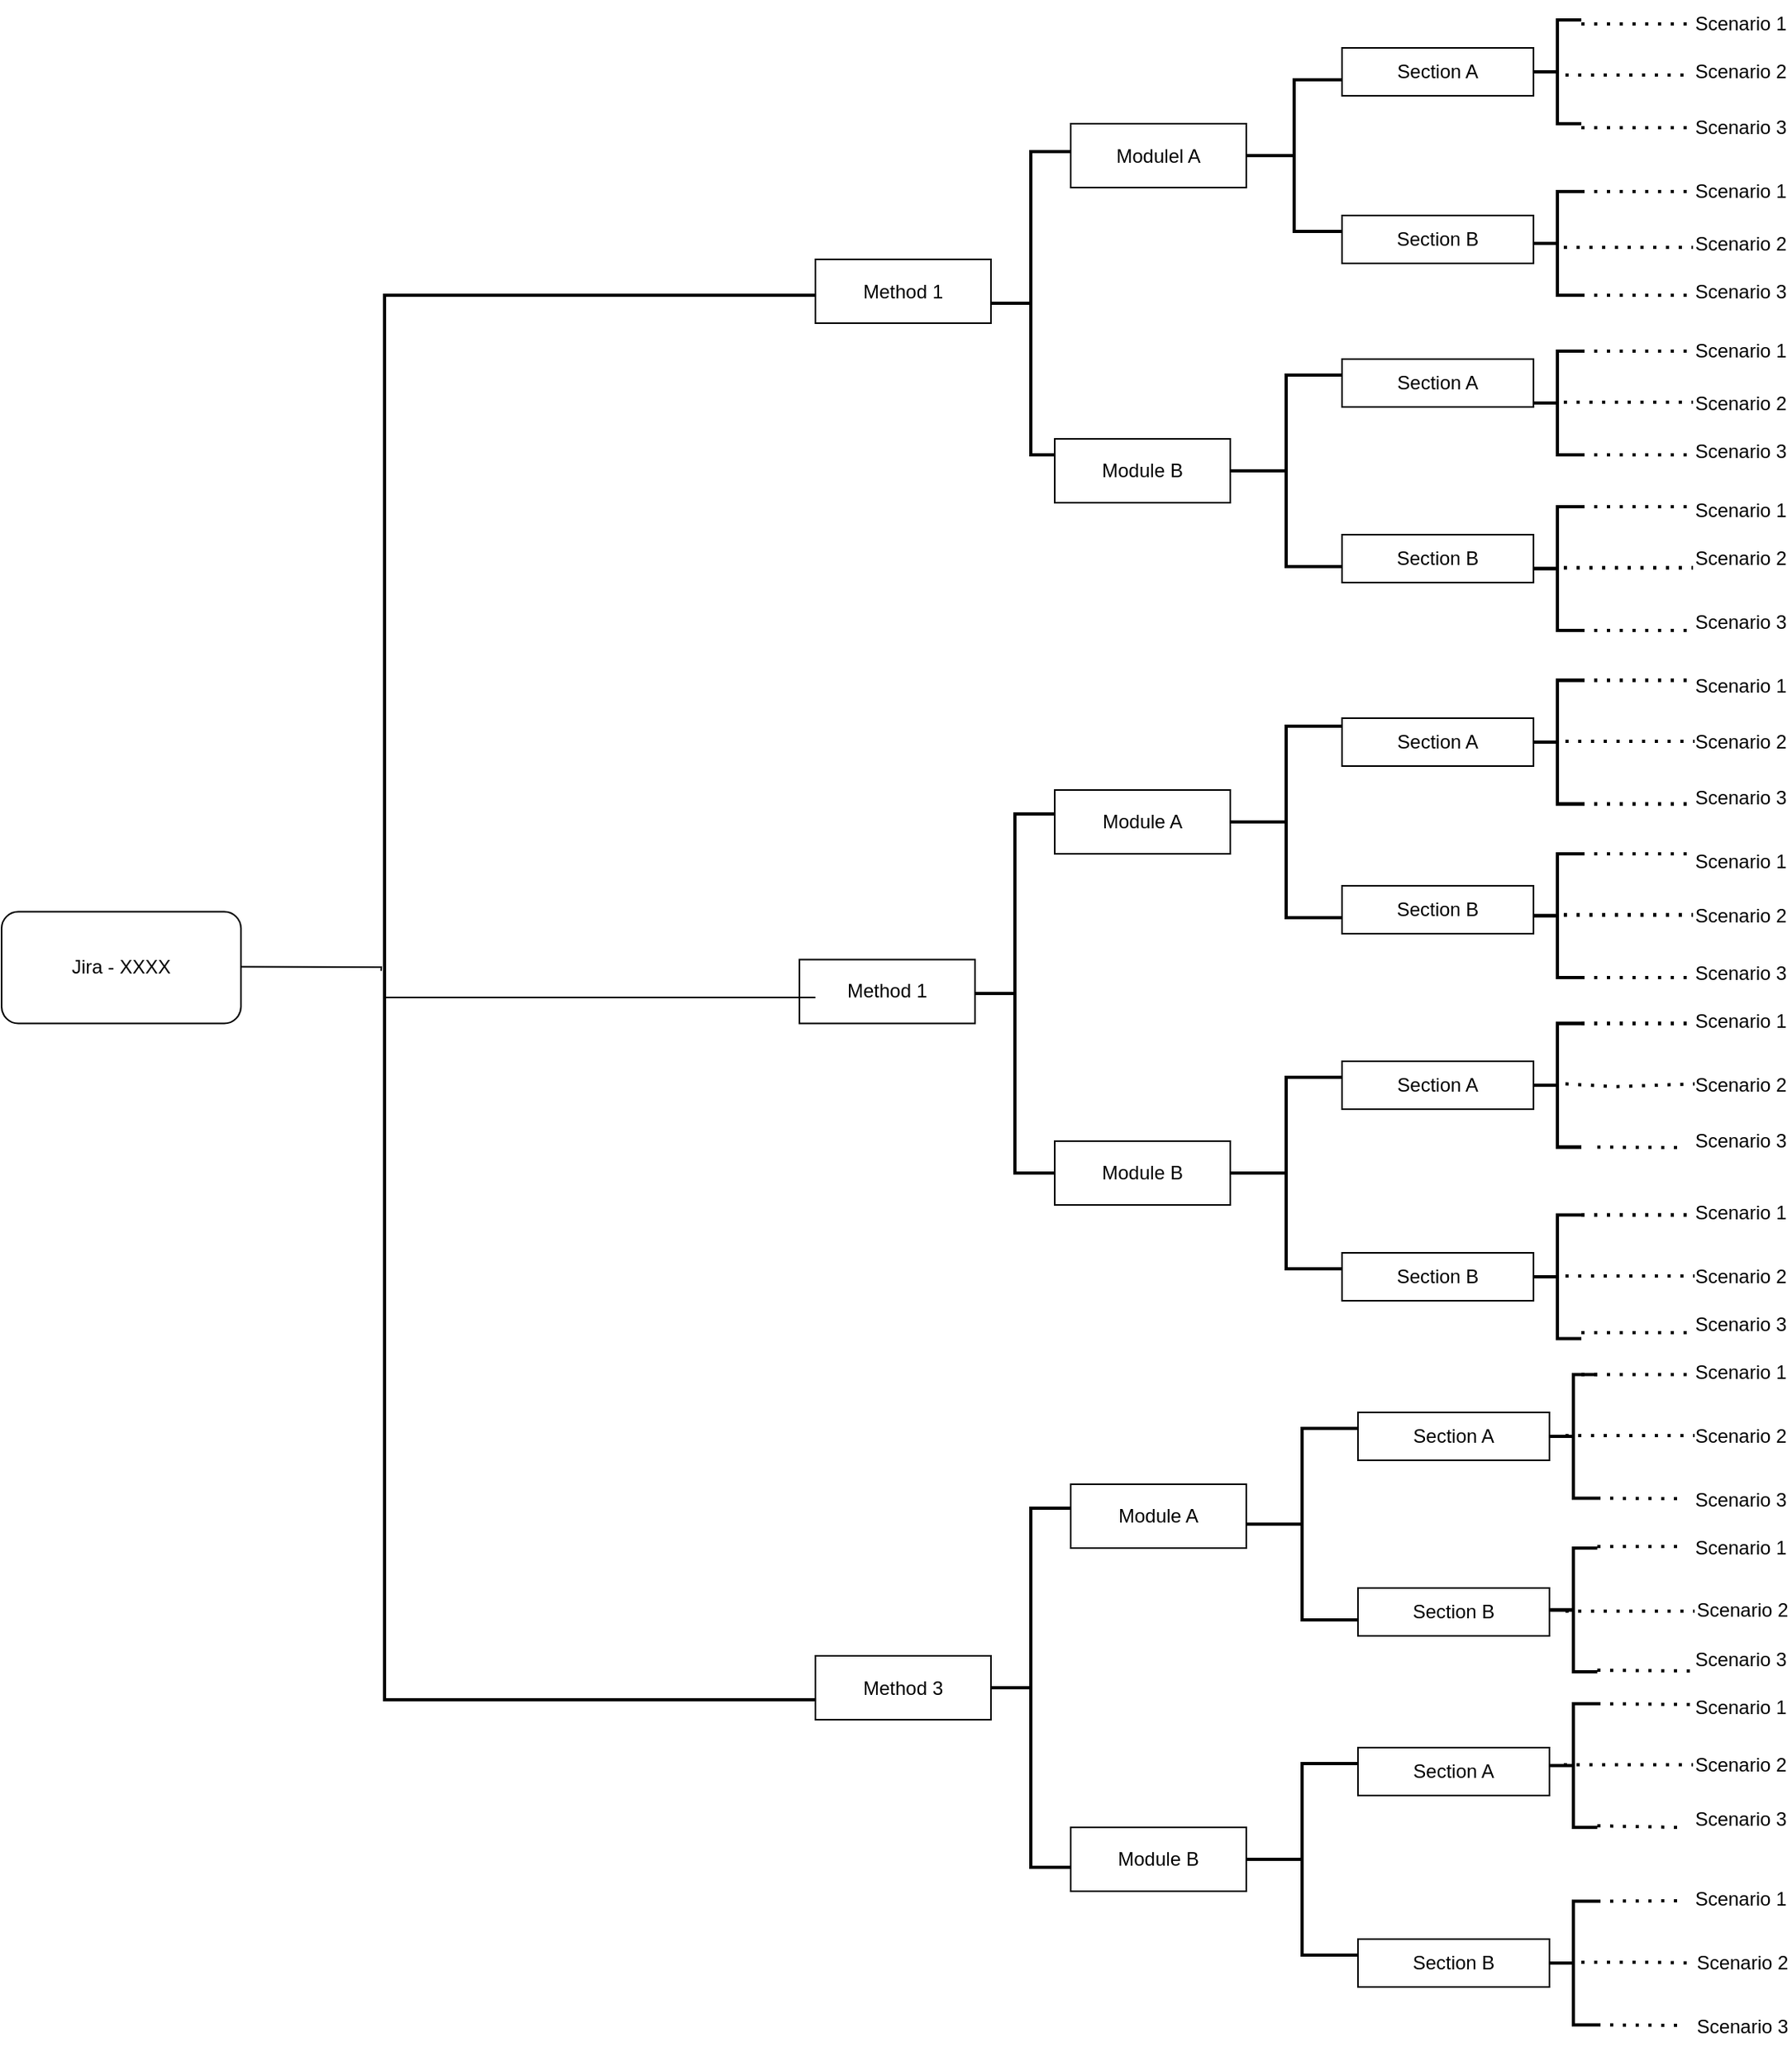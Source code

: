 <mxfile version="20.6.2" type="device" pages="2"><diagram id="P4yQUWj3BIrq4o64eWFc" name="Page-1"><mxGraphModel dx="2272" dy="762" grid="1" gridSize="10" guides="1" tooltips="1" connect="1" arrows="1" fold="1" page="1" pageScale="1" pageWidth="850" pageHeight="1100" math="0" shadow="0"><root><mxCell id="0"/><mxCell id="1" parent="0"/><mxCell id="OKUHmzNhZGWf_8Drgdhf-1" value="Jira - XXXX" style="rounded=1;whiteSpace=wrap;html=1;" vertex="1" parent="1"><mxGeometry x="-260" y="666.25" width="150" height="70" as="geometry"/></mxCell><mxCell id="OKUHmzNhZGWf_8Drgdhf-16" value="Method 1" style="whiteSpace=wrap;html=1;align=center;" vertex="1" parent="1"><mxGeometry x="250" y="257.5" width="110" height="40" as="geometry"/></mxCell><mxCell id="OKUHmzNhZGWf_8Drgdhf-18" value="Method 3" style="whiteSpace=wrap;html=1;align=center;" vertex="1" parent="1"><mxGeometry x="250" y="1132.5" width="110" height="40" as="geometry"/></mxCell><mxCell id="OKUHmzNhZGWf_8Drgdhf-19" value="" style="strokeWidth=2;html=1;shape=mxgraph.flowchart.annotation_2;align=left;labelPosition=right;pointerEvents=1;" vertex="1" parent="1"><mxGeometry x="360" y="190" width="50" height="190" as="geometry"/></mxCell><mxCell id="OKUHmzNhZGWf_8Drgdhf-22" value="Modulel A" style="whiteSpace=wrap;html=1;align=center;" vertex="1" parent="1"><mxGeometry x="410" y="172.5" width="110" height="40" as="geometry"/></mxCell><mxCell id="OKUHmzNhZGWf_8Drgdhf-23" value="Module B" style="whiteSpace=wrap;html=1;align=center;" vertex="1" parent="1"><mxGeometry x="400" y="370" width="110" height="40" as="geometry"/></mxCell><mxCell id="OKUHmzNhZGWf_8Drgdhf-24" value="Module A" style="whiteSpace=wrap;html=1;align=center;" vertex="1" parent="1"><mxGeometry x="400" y="590" width="110" height="40" as="geometry"/></mxCell><mxCell id="OKUHmzNhZGWf_8Drgdhf-25" value="Module B" style="whiteSpace=wrap;html=1;align=center;" vertex="1" parent="1"><mxGeometry x="400" y="810" width="110" height="40" as="geometry"/></mxCell><mxCell id="OKUHmzNhZGWf_8Drgdhf-26" value="Module B" style="whiteSpace=wrap;html=1;align=center;" vertex="1" parent="1"><mxGeometry x="410" y="1240" width="110" height="40" as="geometry"/></mxCell><mxCell id="OKUHmzNhZGWf_8Drgdhf-30" value="Module A" style="whiteSpace=wrap;html=1;align=center;" vertex="1" parent="1"><mxGeometry x="410" y="1025" width="110" height="40" as="geometry"/></mxCell><mxCell id="OKUHmzNhZGWf_8Drgdhf-31" value="" style="strokeWidth=2;html=1;shape=mxgraph.flowchart.annotation_2;align=left;labelPosition=right;pointerEvents=1;" vertex="1" parent="1"><mxGeometry x="520" y="145" width="60" height="95" as="geometry"/></mxCell><mxCell id="OKUHmzNhZGWf_8Drgdhf-33" value="" style="strokeWidth=2;html=1;shape=mxgraph.flowchart.annotation_2;align=left;labelPosition=right;pointerEvents=1;" vertex="1" parent="1"><mxGeometry x="510" y="330" width="70" height="120" as="geometry"/></mxCell><mxCell id="OKUHmzNhZGWf_8Drgdhf-42" value="Section A" style="whiteSpace=wrap;html=1;align=center;" vertex="1" parent="1"><mxGeometry x="580" y="125" width="120" height="30" as="geometry"/></mxCell><mxCell id="OKUHmzNhZGWf_8Drgdhf-43" value="Section B" style="whiteSpace=wrap;html=1;align=center;" vertex="1" parent="1"><mxGeometry x="580" y="230" width="120" height="30" as="geometry"/></mxCell><mxCell id="OKUHmzNhZGWf_8Drgdhf-44" value="Section A" style="whiteSpace=wrap;html=1;align=center;" vertex="1" parent="1"><mxGeometry x="580" y="320" width="120" height="30" as="geometry"/></mxCell><mxCell id="OKUHmzNhZGWf_8Drgdhf-45" value="Section B" style="whiteSpace=wrap;html=1;align=center;" vertex="1" parent="1"><mxGeometry x="580" y="430" width="120" height="30" as="geometry"/></mxCell><mxCell id="OKUHmzNhZGWf_8Drgdhf-47" value="Section B" style="whiteSpace=wrap;html=1;align=center;" vertex="1" parent="1"><mxGeometry x="580" y="650" width="120" height="30" as="geometry"/></mxCell><mxCell id="OKUHmzNhZGWf_8Drgdhf-49" value="Section B" style="whiteSpace=wrap;html=1;align=center;" vertex="1" parent="1"><mxGeometry x="590" y="1090" width="120" height="30" as="geometry"/></mxCell><mxCell id="OKUHmzNhZGWf_8Drgdhf-50" value="Section A" style="whiteSpace=wrap;html=1;align=center;" vertex="1" parent="1"><mxGeometry x="590" y="980" width="120" height="30" as="geometry"/></mxCell><mxCell id="OKUHmzNhZGWf_8Drgdhf-51" value="Section A" style="whiteSpace=wrap;html=1;align=center;" vertex="1" parent="1"><mxGeometry x="590" y="1190" width="120" height="30" as="geometry"/></mxCell><mxCell id="OKUHmzNhZGWf_8Drgdhf-52" value="Section A" style="whiteSpace=wrap;html=1;align=center;" vertex="1" parent="1"><mxGeometry x="580" y="760" width="120" height="30" as="geometry"/></mxCell><mxCell id="OKUHmzNhZGWf_8Drgdhf-53" value="Section B" style="whiteSpace=wrap;html=1;align=center;" vertex="1" parent="1"><mxGeometry x="590" y="1310" width="120" height="30" as="geometry"/></mxCell><mxCell id="kTVRMEu0iQzTFa062V4O-4" value="" style="strokeWidth=2;html=1;shape=mxgraph.flowchart.annotation_2;align=left;labelPosition=right;pointerEvents=1;" vertex="1" parent="1"><mxGeometry x="700" y="315" width="30" height="65" as="geometry"/></mxCell><mxCell id="kTVRMEu0iQzTFa062V4O-15" value="" style="endArrow=none;dashed=1;html=1;dashPattern=1 3;strokeWidth=2;rounded=0;" edge="1" parent="1"><mxGeometry width="50" height="50" relative="1" as="geometry"><mxPoint x="730" y="110" as="sourcePoint"/><mxPoint x="800" y="110" as="targetPoint"/><Array as="points"/></mxGeometry></mxCell><mxCell id="kTVRMEu0iQzTFa062V4O-23" value="Scenario 1" style="text;html=1;strokeColor=none;fillColor=none;align=center;verticalAlign=middle;whiteSpace=wrap;rounded=0;" vertex="1" parent="1"><mxGeometry x="800" y="95" width="60" height="30" as="geometry"/></mxCell><mxCell id="kTVRMEu0iQzTFa062V4O-25" value="" style="endArrow=none;dashed=1;html=1;dashPattern=1 3;strokeWidth=2;rounded=0;" edge="1" parent="1"><mxGeometry width="50" height="50" relative="1" as="geometry"><mxPoint x="720" y="142" as="sourcePoint"/><mxPoint x="800" y="142" as="targetPoint"/><Array as="points"><mxPoint x="760" y="142"/></Array></mxGeometry></mxCell><mxCell id="kTVRMEu0iQzTFa062V4O-26" value="Scenario 2" style="text;html=1;strokeColor=none;fillColor=none;align=center;verticalAlign=middle;whiteSpace=wrap;rounded=0;" vertex="1" parent="1"><mxGeometry x="800" y="125" width="60" height="30" as="geometry"/></mxCell><mxCell id="kTVRMEu0iQzTFa062V4O-27" value="" style="endArrow=none;dashed=1;html=1;dashPattern=1 3;strokeWidth=2;rounded=0;" edge="1" parent="1"><mxGeometry width="50" height="50" relative="1" as="geometry"><mxPoint x="730" y="110" as="sourcePoint"/><mxPoint x="800" y="110" as="targetPoint"/><Array as="points"/></mxGeometry></mxCell><mxCell id="kTVRMEu0iQzTFa062V4O-28" value="" style="endArrow=none;dashed=1;html=1;dashPattern=1 3;strokeWidth=2;rounded=0;" edge="1" parent="1"><mxGeometry width="50" height="50" relative="1" as="geometry"><mxPoint x="730" y="175" as="sourcePoint"/><mxPoint x="800" y="175" as="targetPoint"/><Array as="points"><mxPoint x="760" y="175"/></Array></mxGeometry></mxCell><mxCell id="kTVRMEu0iQzTFa062V4O-29" value="Scenario 3" style="text;html=1;strokeColor=none;fillColor=none;align=center;verticalAlign=middle;whiteSpace=wrap;rounded=0;" vertex="1" parent="1"><mxGeometry x="800" y="160" width="60" height="30" as="geometry"/></mxCell><mxCell id="kTVRMEu0iQzTFa062V4O-30" value="" style="strokeWidth=2;html=1;shape=mxgraph.flowchart.annotation_2;align=left;labelPosition=right;pointerEvents=1;" vertex="1" parent="1"><mxGeometry x="700" y="215" width="30" height="65" as="geometry"/></mxCell><mxCell id="kTVRMEu0iQzTFa062V4O-32" value="" style="endArrow=none;dashed=1;html=1;dashPattern=1 3;strokeWidth=2;rounded=0;" edge="1" parent="1"><mxGeometry width="50" height="50" relative="1" as="geometry"><mxPoint x="730" y="110" as="sourcePoint"/><mxPoint x="800" y="110" as="targetPoint"/><Array as="points"/></mxGeometry></mxCell><mxCell id="kTVRMEu0iQzTFa062V4O-33" value="" style="endArrow=none;dashed=1;html=1;dashPattern=1 3;strokeWidth=2;rounded=0;exitX=1;exitY=0;exitDx=0;exitDy=0;exitPerimeter=0;" edge="1" parent="1" source="kTVRMEu0iQzTFa062V4O-30"><mxGeometry width="50" height="50" relative="1" as="geometry"><mxPoint x="740" y="120" as="sourcePoint"/><mxPoint x="800" y="215" as="targetPoint"/><Array as="points"/></mxGeometry></mxCell><mxCell id="kTVRMEu0iQzTFa062V4O-34" value="Scenario 1" style="text;html=1;strokeColor=none;fillColor=none;align=center;verticalAlign=middle;whiteSpace=wrap;rounded=0;" vertex="1" parent="1"><mxGeometry x="800" y="200" width="60" height="30" as="geometry"/></mxCell><mxCell id="kTVRMEu0iQzTFa062V4O-35" value="" style="endArrow=none;dashed=1;html=1;dashPattern=1 3;strokeWidth=2;rounded=0;exitX=1;exitY=0;exitDx=0;exitDy=0;exitPerimeter=0;" edge="1" parent="1"><mxGeometry width="50" height="50" relative="1" as="geometry"><mxPoint x="730" y="215" as="sourcePoint"/><mxPoint x="800" y="215" as="targetPoint"/><Array as="points"/></mxGeometry></mxCell><mxCell id="kTVRMEu0iQzTFa062V4O-37" value="" style="endArrow=none;dashed=1;html=1;dashPattern=1 3;strokeWidth=2;rounded=0;" edge="1" parent="1"><mxGeometry width="50" height="50" relative="1" as="geometry"><mxPoint x="720" y="142" as="sourcePoint"/><mxPoint x="800" y="142" as="targetPoint"/><Array as="points"><mxPoint x="760" y="142"/></Array></mxGeometry></mxCell><mxCell id="kTVRMEu0iQzTFa062V4O-38" value="" style="endArrow=none;dashed=1;html=1;dashPattern=1 3;strokeWidth=2;rounded=0;exitX=0.633;exitY=0.538;exitDx=0;exitDy=0;exitPerimeter=0;" edge="1" parent="1" source="kTVRMEu0iQzTFa062V4O-30"><mxGeometry width="50" height="50" relative="1" as="geometry"><mxPoint x="730" y="175" as="sourcePoint"/><mxPoint x="800" y="250" as="targetPoint"/><Array as="points"><mxPoint x="760" y="250"/></Array></mxGeometry></mxCell><mxCell id="kTVRMEu0iQzTFa062V4O-39" value="Scenario 2" style="text;html=1;strokeColor=none;fillColor=none;align=center;verticalAlign=middle;whiteSpace=wrap;rounded=0;" vertex="1" parent="1"><mxGeometry x="800" y="232.5" width="60" height="30" as="geometry"/></mxCell><mxCell id="kTVRMEu0iQzTFa062V4O-40" value="" style="endArrow=none;dashed=1;html=1;dashPattern=1 3;strokeWidth=2;rounded=0;exitX=1;exitY=0;exitDx=0;exitDy=0;exitPerimeter=0;" edge="1" parent="1"><mxGeometry width="50" height="50" relative="1" as="geometry"><mxPoint x="730" y="215" as="sourcePoint"/><mxPoint x="800" y="215" as="targetPoint"/><Array as="points"/></mxGeometry></mxCell><mxCell id="kTVRMEu0iQzTFa062V4O-41" value="" style="endArrow=none;dashed=1;html=1;dashPattern=1 3;strokeWidth=2;rounded=0;exitX=1;exitY=1;exitDx=0;exitDy=0;exitPerimeter=0;" edge="1" parent="1" source="kTVRMEu0iQzTFa062V4O-30"><mxGeometry width="50" height="50" relative="1" as="geometry"><mxPoint x="740" y="225" as="sourcePoint"/><mxPoint x="800" y="280" as="targetPoint"/><Array as="points"><mxPoint x="760" y="280"/></Array></mxGeometry></mxCell><mxCell id="kTVRMEu0iQzTFa062V4O-43" value="Scenario 3" style="text;html=1;strokeColor=none;fillColor=none;align=center;verticalAlign=middle;whiteSpace=wrap;rounded=0;" vertex="1" parent="1"><mxGeometry x="800" y="262.5" width="60" height="30" as="geometry"/></mxCell><mxCell id="kTVRMEu0iQzTFa062V4O-62" value="" style="strokeWidth=2;html=1;shape=mxgraph.flowchart.annotation_2;align=left;labelPosition=right;pointerEvents=1;" vertex="1" parent="1"><mxGeometry x="700" y="412.5" width="30" height="77.5" as="geometry"/></mxCell><mxCell id="kTVRMEu0iQzTFa062V4O-63" value="" style="strokeWidth=2;html=1;shape=mxgraph.flowchart.annotation_2;align=left;labelPosition=right;pointerEvents=1;" vertex="1" parent="1"><mxGeometry x="700" y="107.5" width="30" height="65" as="geometry"/></mxCell><mxCell id="kTVRMEu0iQzTFa062V4O-71" value="" style="endArrow=none;dashed=1;html=1;dashPattern=1 3;strokeWidth=2;rounded=0;exitX=1;exitY=0;exitDx=0;exitDy=0;exitPerimeter=0;" edge="1" parent="1"><mxGeometry width="50" height="50" relative="1" as="geometry"><mxPoint x="730" y="315" as="sourcePoint"/><mxPoint x="800" y="315" as="targetPoint"/><Array as="points"/></mxGeometry></mxCell><mxCell id="kTVRMEu0iQzTFa062V4O-79" value="Scenario 1" style="text;html=1;strokeColor=none;fillColor=none;align=center;verticalAlign=middle;whiteSpace=wrap;rounded=0;" vertex="1" parent="1"><mxGeometry x="800" y="300" width="60" height="30" as="geometry"/></mxCell><mxCell id="kTVRMEu0iQzTFa062V4O-80" value="" style="endArrow=none;dashed=1;html=1;dashPattern=1 3;strokeWidth=2;rounded=0;exitX=0.633;exitY=0.538;exitDx=0;exitDy=0;exitPerimeter=0;" edge="1" parent="1"><mxGeometry width="50" height="50" relative="1" as="geometry"><mxPoint x="718.99" y="249.97" as="sourcePoint"/><mxPoint x="800" y="250" as="targetPoint"/><Array as="points"><mxPoint x="760" y="250"/></Array></mxGeometry></mxCell><mxCell id="kTVRMEu0iQzTFa062V4O-81" value="" style="endArrow=none;dashed=1;html=1;dashPattern=1 3;strokeWidth=2;rounded=0;exitX=0.633;exitY=0.538;exitDx=0;exitDy=0;exitPerimeter=0;" edge="1" parent="1"><mxGeometry width="50" height="50" relative="1" as="geometry"><mxPoint x="718.99" y="347" as="sourcePoint"/><mxPoint x="800" y="347.03" as="targetPoint"/><Array as="points"><mxPoint x="760" y="347.03"/></Array></mxGeometry></mxCell><mxCell id="kTVRMEu0iQzTFa062V4O-82" value="" style="endArrow=none;dashed=1;html=1;dashPattern=1 3;strokeWidth=2;rounded=0;exitX=1;exitY=1;exitDx=0;exitDy=0;exitPerimeter=0;" edge="1" parent="1"><mxGeometry width="50" height="50" relative="1" as="geometry"><mxPoint x="730" y="280" as="sourcePoint"/><mxPoint x="800" y="280" as="targetPoint"/><Array as="points"><mxPoint x="760" y="280"/></Array></mxGeometry></mxCell><mxCell id="kTVRMEu0iQzTFa062V4O-84" value="" style="endArrow=none;dashed=1;html=1;dashPattern=1 3;strokeWidth=2;rounded=0;exitX=1;exitY=0;exitDx=0;exitDy=0;exitPerimeter=0;" edge="1" parent="1"><mxGeometry width="50" height="50" relative="1" as="geometry"><mxPoint x="730" y="315" as="sourcePoint"/><mxPoint x="800" y="315" as="targetPoint"/><Array as="points"/></mxGeometry></mxCell><mxCell id="kTVRMEu0iQzTFa062V4O-85" value="" style="endArrow=none;dashed=1;html=1;dashPattern=1 3;strokeWidth=2;rounded=0;exitX=1;exitY=0;exitDx=0;exitDy=0;exitPerimeter=0;" edge="1" parent="1"><mxGeometry width="50" height="50" relative="1" as="geometry"><mxPoint x="730" y="380" as="sourcePoint"/><mxPoint x="800" y="380" as="targetPoint"/><Array as="points"/></mxGeometry></mxCell><mxCell id="kTVRMEu0iQzTFa062V4O-89" value="" style="endArrow=none;dashed=1;html=1;dashPattern=1 3;strokeWidth=2;rounded=0;exitX=1;exitY=0;exitDx=0;exitDy=0;exitPerimeter=0;" edge="1" parent="1"><mxGeometry width="50" height="50" relative="1" as="geometry"><mxPoint x="730" y="412.5" as="sourcePoint"/><mxPoint x="800" y="412.5" as="targetPoint"/><Array as="points"/></mxGeometry></mxCell><mxCell id="kTVRMEu0iQzTFa062V4O-90" value="" style="endArrow=none;dashed=1;html=1;dashPattern=1 3;strokeWidth=2;rounded=0;exitX=0.633;exitY=0.538;exitDx=0;exitDy=0;exitPerimeter=0;" edge="1" parent="1"><mxGeometry width="50" height="50" relative="1" as="geometry"><mxPoint x="718.99" y="347" as="sourcePoint"/><mxPoint x="800" y="347.03" as="targetPoint"/><Array as="points"><mxPoint x="760" y="347.03"/></Array></mxGeometry></mxCell><mxCell id="kTVRMEu0iQzTFa062V4O-92" value="" style="endArrow=none;dashed=1;html=1;dashPattern=1 3;strokeWidth=2;rounded=0;exitX=0.633;exitY=0.538;exitDx=0;exitDy=0;exitPerimeter=0;" edge="1" parent="1"><mxGeometry width="50" height="50" relative="1" as="geometry"><mxPoint x="718.99" y="450.75" as="sourcePoint"/><mxPoint x="800" y="450.78" as="targetPoint"/><Array as="points"><mxPoint x="760" y="450.78"/></Array></mxGeometry></mxCell><mxCell id="kTVRMEu0iQzTFa062V4O-93" value="" style="endArrow=none;dashed=1;html=1;dashPattern=1 3;strokeWidth=2;rounded=0;exitX=1;exitY=0;exitDx=0;exitDy=0;exitPerimeter=0;" edge="1" parent="1"><mxGeometry width="50" height="50" relative="1" as="geometry"><mxPoint x="730" y="380" as="sourcePoint"/><mxPoint x="800" y="380" as="targetPoint"/><Array as="points"/></mxGeometry></mxCell><mxCell id="kTVRMEu0iQzTFa062V4O-94" value="" style="endArrow=none;dashed=1;html=1;dashPattern=1 3;strokeWidth=2;rounded=0;exitX=1;exitY=0;exitDx=0;exitDy=0;exitPerimeter=0;" edge="1" parent="1"><mxGeometry width="50" height="50" relative="1" as="geometry"><mxPoint x="730" y="490" as="sourcePoint"/><mxPoint x="800" y="490" as="targetPoint"/><Array as="points"/></mxGeometry></mxCell><mxCell id="kTVRMEu0iQzTFa062V4O-95" style="edgeStyle=orthogonalEdgeStyle;rounded=0;orthogonalLoop=1;jettySize=auto;html=1;exitX=0.5;exitY=1;exitDx=0;exitDy=0;" edge="1" parent="1" source="OKUHmzNhZGWf_8Drgdhf-24" target="OKUHmzNhZGWf_8Drgdhf-24"><mxGeometry relative="1" as="geometry"/></mxCell><mxCell id="kTVRMEu0iQzTFa062V4O-96" value="" style="strokeWidth=2;html=1;shape=mxgraph.flowchart.annotation_2;align=left;labelPosition=right;pointerEvents=1;" vertex="1" parent="1"><mxGeometry x="510" y="330" width="70" height="120" as="geometry"/></mxCell><mxCell id="kTVRMEu0iQzTFa062V4O-98" value="Section B" style="whiteSpace=wrap;html=1;align=center;" vertex="1" parent="1"><mxGeometry x="580" y="880" width="120" height="30" as="geometry"/></mxCell><mxCell id="kTVRMEu0iQzTFa062V4O-100" style="edgeStyle=orthogonalEdgeStyle;rounded=0;orthogonalLoop=1;jettySize=auto;html=1;exitX=0.5;exitY=1;exitDx=0;exitDy=0;" edge="1" parent="1" source="OKUHmzNhZGWf_8Drgdhf-45" target="OKUHmzNhZGWf_8Drgdhf-45"><mxGeometry relative="1" as="geometry"/></mxCell><mxCell id="kTVRMEu0iQzTFa062V4O-106" value="Section A" style="whiteSpace=wrap;html=1;align=center;" vertex="1" parent="1"><mxGeometry x="580" y="545" width="120" height="30" as="geometry"/></mxCell><mxCell id="kTVRMEu0iQzTFa062V4O-108" value="" style="strokeWidth=2;html=1;shape=mxgraph.flowchart.annotation_2;align=left;labelPosition=right;pointerEvents=1;" vertex="1" parent="1"><mxGeometry x="510" y="550" width="70" height="120" as="geometry"/></mxCell><mxCell id="kTVRMEu0iQzTFa062V4O-110" value="" style="strokeWidth=2;html=1;shape=mxgraph.flowchart.annotation_2;align=left;labelPosition=right;pointerEvents=1;" vertex="1" parent="1"><mxGeometry x="350" y="605" width="50" height="225" as="geometry"/></mxCell><mxCell id="kTVRMEu0iQzTFa062V4O-114" value="Method 1" style="whiteSpace=wrap;html=1;align=center;" vertex="1" parent="1"><mxGeometry x="250" y="257.5" width="110" height="40" as="geometry"/></mxCell><mxCell id="kTVRMEu0iQzTFa062V4O-115" value="Method 1" style="whiteSpace=wrap;html=1;align=center;" vertex="1" parent="1"><mxGeometry x="240" y="696.25" width="110" height="40" as="geometry"/></mxCell><mxCell id="kTVRMEu0iQzTFa062V4O-116" value="" style="strokeWidth=2;html=1;shape=mxgraph.flowchart.annotation_2;align=left;labelPosition=right;pointerEvents=1;" vertex="1" parent="1"><mxGeometry x="700" y="412.5" width="30" height="77.5" as="geometry"/></mxCell><mxCell id="kTVRMEu0iQzTFa062V4O-117" value="" style="strokeWidth=2;html=1;shape=mxgraph.flowchart.annotation_2;align=left;labelPosition=right;pointerEvents=1;" vertex="1" parent="1"><mxGeometry x="700" y="521.25" width="30" height="77.5" as="geometry"/></mxCell><mxCell id="kTVRMEu0iQzTFa062V4O-118" value="" style="endArrow=none;dashed=1;html=1;dashPattern=1 3;strokeWidth=2;rounded=0;exitX=1;exitY=0;exitDx=0;exitDy=0;exitPerimeter=0;" edge="1" parent="1"><mxGeometry width="50" height="50" relative="1" as="geometry"><mxPoint x="730" y="412.5" as="sourcePoint"/><mxPoint x="800" y="412.5" as="targetPoint"/><Array as="points"/></mxGeometry></mxCell><mxCell id="kTVRMEu0iQzTFa062V4O-119" value="" style="endArrow=none;dashed=1;html=1;dashPattern=1 3;strokeWidth=2;rounded=0;exitX=1;exitY=0;exitDx=0;exitDy=0;exitPerimeter=0;" edge="1" parent="1"><mxGeometry width="50" height="50" relative="1" as="geometry"><mxPoint x="730" y="521.25" as="sourcePoint"/><mxPoint x="800" y="521.25" as="targetPoint"/><Array as="points"/></mxGeometry></mxCell><mxCell id="kTVRMEu0iQzTFa062V4O-120" value="" style="endArrow=none;dashed=1;html=1;dashPattern=1 3;strokeWidth=2;rounded=0;exitX=0.633;exitY=0.538;exitDx=0;exitDy=0;exitPerimeter=0;" edge="1" parent="1"><mxGeometry width="50" height="50" relative="1" as="geometry"><mxPoint x="718.99" y="450.75" as="sourcePoint"/><mxPoint x="800" y="450.78" as="targetPoint"/><Array as="points"/></mxGeometry></mxCell><mxCell id="kTVRMEu0iQzTFa062V4O-121" value="" style="endArrow=none;dashed=1;html=1;dashPattern=1 3;strokeWidth=2;rounded=0;exitX=0.633;exitY=0.538;exitDx=0;exitDy=0;exitPerimeter=0;" edge="1" parent="1"><mxGeometry width="50" height="50" relative="1" as="geometry"><mxPoint x="720.0" y="559.5" as="sourcePoint"/><mxPoint x="801.01" y="559.53" as="targetPoint"/><Array as="points"><mxPoint x="761.01" y="559.53"/></Array></mxGeometry></mxCell><mxCell id="kTVRMEu0iQzTFa062V4O-122" value="" style="endArrow=none;dashed=1;html=1;dashPattern=1 3;strokeWidth=2;rounded=0;exitX=1;exitY=0;exitDx=0;exitDy=0;exitPerimeter=0;" edge="1" parent="1"><mxGeometry width="50" height="50" relative="1" as="geometry"><mxPoint x="730" y="490" as="sourcePoint"/><mxPoint x="800" y="490" as="targetPoint"/><Array as="points"/></mxGeometry></mxCell><mxCell id="kTVRMEu0iQzTFa062V4O-123" value="" style="endArrow=none;dashed=1;html=1;dashPattern=1 3;strokeWidth=2;rounded=0;exitX=1;exitY=0;exitDx=0;exitDy=0;exitPerimeter=0;" edge="1" parent="1"><mxGeometry width="50" height="50" relative="1" as="geometry"><mxPoint x="730" y="598.75" as="sourcePoint"/><mxPoint x="800" y="598.75" as="targetPoint"/><Array as="points"/></mxGeometry></mxCell><mxCell id="kTVRMEu0iQzTFa062V4O-124" value="" style="strokeWidth=2;html=1;shape=mxgraph.flowchart.annotation_2;align=left;labelPosition=right;pointerEvents=1;" vertex="1" parent="1"><mxGeometry x="700" y="521.25" width="30" height="77.5" as="geometry"/></mxCell><mxCell id="kTVRMEu0iQzTFa062V4O-125" value="" style="strokeWidth=2;html=1;shape=mxgraph.flowchart.annotation_2;align=left;labelPosition=right;pointerEvents=1;" vertex="1" parent="1"><mxGeometry x="700" y="630" width="30" height="77.5" as="geometry"/></mxCell><mxCell id="kTVRMEu0iQzTFa062V4O-126" value="" style="endArrow=none;dashed=1;html=1;dashPattern=1 3;strokeWidth=2;rounded=0;exitX=1;exitY=0;exitDx=0;exitDy=0;exitPerimeter=0;" edge="1" parent="1"><mxGeometry width="50" height="50" relative="1" as="geometry"><mxPoint x="730" y="521.25" as="sourcePoint"/><mxPoint x="800" y="521.25" as="targetPoint"/><Array as="points"/></mxGeometry></mxCell><mxCell id="kTVRMEu0iQzTFa062V4O-128" value="" style="endArrow=none;dashed=1;html=1;dashPattern=1 3;strokeWidth=2;rounded=0;exitX=1;exitY=0;exitDx=0;exitDy=0;exitPerimeter=0;" edge="1" parent="1"><mxGeometry width="50" height="50" relative="1" as="geometry"><mxPoint x="730" y="630" as="sourcePoint"/><mxPoint x="800" y="630" as="targetPoint"/><Array as="points"/></mxGeometry></mxCell><mxCell id="kTVRMEu0iQzTFa062V4O-129" value="" style="endArrow=none;dashed=1;html=1;dashPattern=1 3;strokeWidth=2;rounded=0;exitX=0.633;exitY=0.538;exitDx=0;exitDy=0;exitPerimeter=0;" edge="1" parent="1"><mxGeometry width="50" height="50" relative="1" as="geometry"><mxPoint x="720" y="559.5" as="sourcePoint"/><mxPoint x="801.01" y="559.53" as="targetPoint"/><Array as="points"><mxPoint x="761.01" y="559.53"/></Array></mxGeometry></mxCell><mxCell id="kTVRMEu0iQzTFa062V4O-130" value="" style="endArrow=none;dashed=1;html=1;dashPattern=1 3;strokeWidth=2;rounded=0;exitX=0.633;exitY=0.538;exitDx=0;exitDy=0;exitPerimeter=0;" edge="1" parent="1"><mxGeometry width="50" height="50" relative="1" as="geometry"><mxPoint x="718.99" y="668.25" as="sourcePoint"/><mxPoint x="800.0" y="668.28" as="targetPoint"/><Array as="points"><mxPoint x="760" y="668.28"/></Array></mxGeometry></mxCell><mxCell id="kTVRMEu0iQzTFa062V4O-131" value="" style="endArrow=none;dashed=1;html=1;dashPattern=1 3;strokeWidth=2;rounded=0;exitX=1;exitY=0;exitDx=0;exitDy=0;exitPerimeter=0;" edge="1" parent="1"><mxGeometry width="50" height="50" relative="1" as="geometry"><mxPoint x="730" y="598.75" as="sourcePoint"/><mxPoint x="800" y="598.75" as="targetPoint"/><Array as="points"/></mxGeometry></mxCell><mxCell id="kTVRMEu0iQzTFa062V4O-132" value="" style="endArrow=none;dashed=1;html=1;dashPattern=1 3;strokeWidth=2;rounded=0;exitX=1;exitY=0;exitDx=0;exitDy=0;exitPerimeter=0;" edge="1" parent="1"><mxGeometry width="50" height="50" relative="1" as="geometry"><mxPoint x="730" y="707.5" as="sourcePoint"/><mxPoint x="800" y="707.5" as="targetPoint"/><Array as="points"/></mxGeometry></mxCell><mxCell id="kTVRMEu0iQzTFa062V4O-133" value="" style="strokeWidth=2;html=1;shape=mxgraph.flowchart.annotation_2;align=left;labelPosition=right;pointerEvents=1;" vertex="1" parent="1"><mxGeometry x="510" y="550" width="70" height="120" as="geometry"/></mxCell><mxCell id="kTVRMEu0iQzTFa062V4O-134" value="" style="strokeWidth=2;html=1;shape=mxgraph.flowchart.annotation_2;align=left;labelPosition=right;pointerEvents=1;" vertex="1" parent="1"><mxGeometry x="510" y="770" width="70" height="120" as="geometry"/></mxCell><mxCell id="kTVRMEu0iQzTFa062V4O-135" value="" style="strokeWidth=2;html=1;shape=mxgraph.flowchart.annotation_2;align=left;labelPosition=right;pointerEvents=1;" vertex="1" parent="1"><mxGeometry x="700" y="630" width="30" height="77.5" as="geometry"/></mxCell><mxCell id="kTVRMEu0iQzTFa062V4O-136" value="" style="strokeWidth=2;html=1;shape=mxgraph.flowchart.annotation_2;align=left;labelPosition=right;pointerEvents=1;" vertex="1" parent="1"><mxGeometry x="700" y="736.25" width="30" height="77.5" as="geometry"/></mxCell><mxCell id="kTVRMEu0iQzTFa062V4O-137" value="" style="endArrow=none;dashed=1;html=1;dashPattern=1 3;strokeWidth=2;rounded=0;exitX=1;exitY=0;exitDx=0;exitDy=0;exitPerimeter=0;" edge="1" parent="1"><mxGeometry width="50" height="50" relative="1" as="geometry"><mxPoint x="730" y="630" as="sourcePoint"/><mxPoint x="800" y="630" as="targetPoint"/><Array as="points"/></mxGeometry></mxCell><mxCell id="kTVRMEu0iQzTFa062V4O-138" value="" style="endArrow=none;dashed=1;html=1;dashPattern=1 3;strokeWidth=2;rounded=0;exitX=1;exitY=0;exitDx=0;exitDy=0;exitPerimeter=0;" edge="1" parent="1"><mxGeometry width="50" height="50" relative="1" as="geometry"><mxPoint x="730" y="736.25" as="sourcePoint"/><mxPoint x="800" y="736.25" as="targetPoint"/><Array as="points"/></mxGeometry></mxCell><mxCell id="kTVRMEu0iQzTFa062V4O-139" value="" style="endArrow=none;dashed=1;html=1;dashPattern=1 3;strokeWidth=2;rounded=0;exitX=1;exitY=0;exitDx=0;exitDy=0;exitPerimeter=0;" edge="1" parent="1"><mxGeometry width="50" height="50" relative="1" as="geometry"><mxPoint x="740" y="813.75" as="sourcePoint"/><mxPoint x="790" y="814" as="targetPoint"/><Array as="points"/></mxGeometry></mxCell><mxCell id="kTVRMEu0iQzTFa062V4O-140" value="" style="endArrow=none;dashed=1;html=1;dashPattern=1 3;strokeWidth=2;rounded=0;exitX=0.633;exitY=0.538;exitDx=0;exitDy=0;exitPerimeter=0;" edge="1" parent="1"><mxGeometry width="50" height="50" relative="1" as="geometry"><mxPoint x="718.99" y="668.25" as="sourcePoint"/><mxPoint x="800" y="668.28" as="targetPoint"/><Array as="points"><mxPoint x="760" y="668.28"/></Array></mxGeometry></mxCell><mxCell id="kTVRMEu0iQzTFa062V4O-141" value="" style="endArrow=none;dashed=1;html=1;dashPattern=1 3;strokeWidth=2;rounded=0;exitX=0.633;exitY=0.538;exitDx=0;exitDy=0;exitPerimeter=0;" edge="1" parent="1"><mxGeometry width="50" height="50" relative="1" as="geometry"><mxPoint x="720.0" y="774.13" as="sourcePoint"/><mxPoint x="801.01" y="774.16" as="targetPoint"/><Array as="points"><mxPoint x="751.01" y="775.88"/></Array></mxGeometry></mxCell><mxCell id="kTVRMEu0iQzTFa062V4O-142" value="" style="strokeWidth=2;html=1;shape=mxgraph.flowchart.annotation_2;align=left;labelPosition=right;pointerEvents=1;" vertex="1" parent="1"><mxGeometry x="700" y="736.25" width="30" height="77.5" as="geometry"/></mxCell><mxCell id="kTVRMEu0iQzTFa062V4O-143" value="" style="strokeWidth=2;html=1;shape=mxgraph.flowchart.annotation_2;align=left;labelPosition=right;pointerEvents=1;" vertex="1" parent="1"><mxGeometry x="700" y="856.25" width="30" height="77.5" as="geometry"/></mxCell><mxCell id="kTVRMEu0iQzTFa062V4O-144" value="" style="endArrow=none;dashed=1;html=1;dashPattern=1 3;strokeWidth=2;rounded=0;exitX=1;exitY=0;exitDx=0;exitDy=0;exitPerimeter=0;" edge="1" parent="1"><mxGeometry width="50" height="50" relative="1" as="geometry"><mxPoint x="730" y="736.25" as="sourcePoint"/><mxPoint x="800" y="736.25" as="targetPoint"/><Array as="points"/></mxGeometry></mxCell><mxCell id="kTVRMEu0iQzTFa062V4O-145" value="" style="endArrow=none;dashed=1;html=1;dashPattern=1 3;strokeWidth=2;rounded=0;exitX=1;exitY=0;exitDx=0;exitDy=0;exitPerimeter=0;" edge="1" parent="1"><mxGeometry width="50" height="50" relative="1" as="geometry"><mxPoint x="730" y="856.25" as="sourcePoint"/><mxPoint x="800" y="856.25" as="targetPoint"/><Array as="points"/></mxGeometry></mxCell><mxCell id="kTVRMEu0iQzTFa062V4O-146" value="" style="endArrow=none;dashed=1;html=1;dashPattern=1 3;strokeWidth=2;rounded=0;exitX=1;exitY=0;exitDx=0;exitDy=0;exitPerimeter=0;" edge="1" parent="1"><mxGeometry width="50" height="50" relative="1" as="geometry"><mxPoint x="730" y="930" as="sourcePoint"/><mxPoint x="800" y="930" as="targetPoint"/><Array as="points"/></mxGeometry></mxCell><mxCell id="kTVRMEu0iQzTFa062V4O-147" value="" style="endArrow=none;dashed=1;html=1;dashPattern=1 3;strokeWidth=2;rounded=0;exitX=0.633;exitY=0.538;exitDx=0;exitDy=0;exitPerimeter=0;" edge="1" parent="1"><mxGeometry width="50" height="50" relative="1" as="geometry"><mxPoint x="718.99" y="668.25" as="sourcePoint"/><mxPoint x="800" y="668.28" as="targetPoint"/><Array as="points"><mxPoint x="760" y="668.28"/></Array></mxGeometry></mxCell><mxCell id="kTVRMEu0iQzTFa062V4O-148" value="" style="endArrow=none;dashed=1;html=1;dashPattern=1 3;strokeWidth=2;rounded=0;exitX=0.633;exitY=0.538;exitDx=0;exitDy=0;exitPerimeter=0;" edge="1" parent="1"><mxGeometry width="50" height="50" relative="1" as="geometry"><mxPoint x="720.0" y="894.5" as="sourcePoint"/><mxPoint x="801.01" y="894.53" as="targetPoint"/><Array as="points"><mxPoint x="761.01" y="894.53"/></Array></mxGeometry></mxCell><mxCell id="kTVRMEu0iQzTFa062V4O-149" value="" style="strokeWidth=2;html=1;shape=mxgraph.flowchart.annotation_2;align=left;labelPosition=right;pointerEvents=1;" vertex="1" parent="1"><mxGeometry x="350" y="605" width="50" height="225" as="geometry"/></mxCell><mxCell id="kTVRMEu0iQzTFa062V4O-150" value="" style="strokeWidth=2;html=1;shape=mxgraph.flowchart.annotation_2;align=left;labelPosition=right;pointerEvents=1;" vertex="1" parent="1"><mxGeometry x="360" y="1040" width="50" height="225" as="geometry"/></mxCell><mxCell id="kTVRMEu0iQzTFa062V4O-151" value="" style="strokeWidth=2;html=1;shape=mxgraph.flowchart.annotation_2;align=left;labelPosition=right;pointerEvents=1;" vertex="1" parent="1"><mxGeometry x="510" y="770" width="70" height="120" as="geometry"/></mxCell><mxCell id="kTVRMEu0iQzTFa062V4O-152" value="" style="strokeWidth=2;html=1;shape=mxgraph.flowchart.annotation_2;align=left;labelPosition=right;pointerEvents=1;" vertex="1" parent="1"><mxGeometry x="520" y="990" width="70" height="120" as="geometry"/></mxCell><mxCell id="kTVRMEu0iQzTFa062V4O-153" value="" style="strokeWidth=2;html=1;shape=mxgraph.flowchart.annotation_2;align=left;labelPosition=right;pointerEvents=1;" vertex="1" parent="1"><mxGeometry x="710" y="956.25" width="30" height="77.5" as="geometry"/></mxCell><mxCell id="kTVRMEu0iQzTFa062V4O-154" value="" style="strokeWidth=2;html=1;shape=mxgraph.flowchart.annotation_2;align=left;labelPosition=right;pointerEvents=1;" vertex="1" parent="1"><mxGeometry x="710" y="1065" width="30" height="77.5" as="geometry"/></mxCell><mxCell id="kTVRMEu0iQzTFa062V4O-155" value="" style="strokeWidth=2;html=1;shape=mxgraph.flowchart.annotation_2;align=left;labelPosition=right;pointerEvents=1;" vertex="1" parent="1"><mxGeometry x="520" y="990" width="70" height="120" as="geometry"/></mxCell><mxCell id="kTVRMEu0iQzTFa062V4O-156" value="" style="strokeWidth=2;html=1;shape=mxgraph.flowchart.annotation_2;align=left;labelPosition=right;pointerEvents=1;" vertex="1" parent="1"><mxGeometry x="520" y="1200" width="70" height="120" as="geometry"/></mxCell><mxCell id="kTVRMEu0iQzTFa062V4O-157" value="" style="strokeWidth=2;html=1;shape=mxgraph.flowchart.annotation_2;align=left;labelPosition=right;pointerEvents=1;" vertex="1" parent="1"><mxGeometry x="710" y="1065" width="30" height="77.5" as="geometry"/></mxCell><mxCell id="kTVRMEu0iQzTFa062V4O-158" value="" style="strokeWidth=2;html=1;shape=mxgraph.flowchart.annotation_2;align=left;labelPosition=right;pointerEvents=1;" vertex="1" parent="1"><mxGeometry x="710" y="1162.5" width="30" height="77.5" as="geometry"/></mxCell><mxCell id="kTVRMEu0iQzTFa062V4O-159" value="" style="strokeWidth=2;html=1;shape=mxgraph.flowchart.annotation_2;align=left;labelPosition=right;pointerEvents=1;" vertex="1" parent="1"><mxGeometry x="710" y="1286.25" width="30" height="77.5" as="geometry"/></mxCell><mxCell id="kTVRMEu0iQzTFa062V4O-160" value="" style="endArrow=none;dashed=1;html=1;dashPattern=1 3;strokeWidth=2;rounded=0;exitX=1;exitY=0;exitDx=0;exitDy=0;exitPerimeter=0;" edge="1" parent="1"><mxGeometry width="50" height="50" relative="1" as="geometry"><mxPoint x="730" y="736.25" as="sourcePoint"/><mxPoint x="800" y="736.25" as="targetPoint"/><Array as="points"/></mxGeometry></mxCell><mxCell id="kTVRMEu0iQzTFa062V4O-162" value="" style="endArrow=none;dashed=1;html=1;dashPattern=1 3;strokeWidth=2;rounded=0;exitX=1;exitY=0;exitDx=0;exitDy=0;exitPerimeter=0;" edge="1" parent="1"><mxGeometry width="50" height="50" relative="1" as="geometry"><mxPoint x="730" y="856.25" as="sourcePoint"/><mxPoint x="800" y="856.25" as="targetPoint"/><Array as="points"/></mxGeometry></mxCell><mxCell id="kTVRMEu0iQzTFa062V4O-163" value="" style="endArrow=none;dashed=1;html=1;dashPattern=1 3;strokeWidth=2;rounded=0;exitX=1;exitY=0;exitDx=0;exitDy=0;exitPerimeter=0;" edge="1" parent="1"><mxGeometry width="50" height="50" relative="1" as="geometry"><mxPoint x="730" y="956.25" as="sourcePoint"/><mxPoint x="800" y="956.25" as="targetPoint"/><Array as="points"/></mxGeometry></mxCell><mxCell id="kTVRMEu0iQzTFa062V4O-164" value="" style="endArrow=none;dashed=1;html=1;dashPattern=1 3;strokeWidth=2;rounded=0;exitX=1;exitY=0;exitDx=0;exitDy=0;exitPerimeter=0;" edge="1" parent="1"><mxGeometry width="50" height="50" relative="1" as="geometry"><mxPoint x="740" y="1033.75" as="sourcePoint"/><mxPoint x="790" y="1034" as="targetPoint"/><Array as="points"/></mxGeometry></mxCell><mxCell id="kTVRMEu0iQzTFa062V4O-165" value="" style="endArrow=none;dashed=1;html=1;dashPattern=1 3;strokeWidth=2;rounded=0;exitX=1;exitY=0;exitDx=0;exitDy=0;exitPerimeter=0;" edge="1" parent="1"><mxGeometry width="50" height="50" relative="1" as="geometry"><mxPoint x="740" y="1064" as="sourcePoint"/><mxPoint x="790" y="1064" as="targetPoint"/><Array as="points"/></mxGeometry></mxCell><mxCell id="kTVRMEu0iQzTFa062V4O-167" value="" style="endArrow=none;dashed=1;html=1;dashPattern=1 3;strokeWidth=2;rounded=0;exitX=1;exitY=0;exitDx=0;exitDy=0;exitPerimeter=0;" edge="1" parent="1"><mxGeometry width="50" height="50" relative="1" as="geometry"><mxPoint x="740" y="1141.5" as="sourcePoint"/><mxPoint x="800" y="1142" as="targetPoint"/><Array as="points"/></mxGeometry></mxCell><mxCell id="kTVRMEu0iQzTFa062V4O-168" value="" style="endArrow=none;dashed=1;html=1;dashPattern=1 3;strokeWidth=2;rounded=0;exitX=1;exitY=0;exitDx=0;exitDy=0;exitPerimeter=0;" edge="1" parent="1"><mxGeometry width="50" height="50" relative="1" as="geometry"><mxPoint x="740" y="1162.5" as="sourcePoint"/><mxPoint x="800" y="1163" as="targetPoint"/><Array as="points"/></mxGeometry></mxCell><mxCell id="kTVRMEu0iQzTFa062V4O-169" value="" style="endArrow=none;dashed=1;html=1;dashPattern=1 3;strokeWidth=2;rounded=0;exitX=1;exitY=0;exitDx=0;exitDy=0;exitPerimeter=0;" edge="1" parent="1"><mxGeometry width="50" height="50" relative="1" as="geometry"><mxPoint x="740" y="1239" as="sourcePoint"/><mxPoint x="790" y="1240" as="targetPoint"/><Array as="points"/></mxGeometry></mxCell><mxCell id="kTVRMEu0iQzTFa062V4O-170" value="" style="endArrow=none;dashed=1;html=1;dashPattern=1 3;strokeWidth=2;rounded=0;exitX=1;exitY=0;exitDx=0;exitDy=0;exitPerimeter=0;" edge="1" parent="1"><mxGeometry width="50" height="50" relative="1" as="geometry"><mxPoint x="740" y="1286.25" as="sourcePoint"/><mxPoint x="790" y="1286" as="targetPoint"/><Array as="points"/></mxGeometry></mxCell><mxCell id="kTVRMEu0iQzTFa062V4O-171" value="" style="endArrow=none;dashed=1;html=1;dashPattern=1 3;strokeWidth=2;rounded=0;exitX=1;exitY=0;exitDx=0;exitDy=0;exitPerimeter=0;" edge="1" parent="1"><mxGeometry width="50" height="50" relative="1" as="geometry"><mxPoint x="740" y="1363.75" as="sourcePoint"/><mxPoint x="790" y="1364" as="targetPoint"/><Array as="points"/></mxGeometry></mxCell><mxCell id="kTVRMEu0iQzTFa062V4O-172" value="" style="endArrow=none;dashed=1;html=1;dashPattern=1 3;strokeWidth=2;rounded=0;exitX=0.633;exitY=0.538;exitDx=0;exitDy=0;exitPerimeter=0;" edge="1" parent="1"><mxGeometry width="50" height="50" relative="1" as="geometry"><mxPoint x="720" y="994.5" as="sourcePoint"/><mxPoint x="801.01" y="994.53" as="targetPoint"/><Array as="points"><mxPoint x="761.01" y="994.53"/></Array></mxGeometry></mxCell><mxCell id="kTVRMEu0iQzTFa062V4O-173" value="" style="endArrow=none;dashed=1;html=1;dashPattern=1 3;strokeWidth=2;rounded=0;exitX=0.633;exitY=0.538;exitDx=0;exitDy=0;exitPerimeter=0;" edge="1" parent="1"><mxGeometry width="50" height="50" relative="1" as="geometry"><mxPoint x="720" y="1104.5" as="sourcePoint"/><mxPoint x="801.01" y="1104.53" as="targetPoint"/><Array as="points"><mxPoint x="761.01" y="1104.53"/></Array></mxGeometry></mxCell><mxCell id="kTVRMEu0iQzTFa062V4O-175" value="" style="endArrow=none;dashed=1;html=1;dashPattern=1 3;strokeWidth=2;rounded=0;exitX=0.633;exitY=0.538;exitDx=0;exitDy=0;exitPerimeter=0;" edge="1" parent="1"><mxGeometry width="50" height="50" relative="1" as="geometry"><mxPoint x="718.99" y="1200.75" as="sourcePoint"/><mxPoint x="800.0" y="1200.78" as="targetPoint"/><Array as="points"><mxPoint x="760" y="1200.78"/></Array></mxGeometry></mxCell><mxCell id="kTVRMEu0iQzTFa062V4O-177" value="" style="endArrow=none;dashed=1;html=1;dashPattern=1 3;strokeWidth=2;rounded=0;exitX=0.633;exitY=0.538;exitDx=0;exitDy=0;exitPerimeter=0;" edge="1" parent="1"><mxGeometry width="50" height="50" relative="1" as="geometry"><mxPoint x="730.0" y="1324.5" as="sourcePoint"/><mxPoint x="800" y="1325" as="targetPoint"/><Array as="points"><mxPoint x="771.01" y="1324.53"/></Array></mxGeometry></mxCell><mxCell id="kTVRMEu0iQzTFa062V4O-182" value="" style="strokeWidth=2;html=1;shape=mxgraph.flowchart.annotation_1;align=left;pointerEvents=1;" vertex="1" parent="1"><mxGeometry x="-20" y="280" width="270" height="880" as="geometry"/></mxCell><mxCell id="kTVRMEu0iQzTFa062V4O-190" value="" style="endArrow=none;html=1;rounded=0;entryX=-0.008;entryY=0.481;entryDx=0;entryDy=0;entryPerimeter=0;" edge="1" parent="1" target="kTVRMEu0iQzTFa062V4O-182"><mxGeometry relative="1" as="geometry"><mxPoint x="-110" y="700.75" as="sourcePoint"/><mxPoint x="50" y="700.75" as="targetPoint"/><Array as="points"><mxPoint x="-22" y="701"/></Array></mxGeometry></mxCell><mxCell id="kTVRMEu0iQzTFa062V4O-196" value="" style="endArrow=none;html=1;rounded=0;" edge="1" parent="1" target="kTVRMEu0iQzTFa062V4O-182"><mxGeometry relative="1" as="geometry"><mxPoint x="-20" y="700.75" as="sourcePoint"/><mxPoint x="140" y="700.75" as="targetPoint"/></mxGeometry></mxCell><mxCell id="kTVRMEu0iQzTFa062V4O-198" value="" style="endArrow=none;html=1;rounded=0;exitX=0;exitY=0.5;exitDx=0;exitDy=0;exitPerimeter=0;entryX=1;entryY=0.5;entryDx=0;entryDy=0;entryPerimeter=0;" edge="1" parent="1" source="kTVRMEu0iQzTFa062V4O-182" target="kTVRMEu0iQzTFa062V4O-182"><mxGeometry width="50" height="50" relative="1" as="geometry"><mxPoint x="360" y="700" as="sourcePoint"/><mxPoint x="410" y="650" as="targetPoint"/></mxGeometry></mxCell><mxCell id="kTVRMEu0iQzTFa062V4O-200" value="Scenario 2" style="text;html=1;strokeColor=none;fillColor=none;align=center;verticalAlign=middle;whiteSpace=wrap;rounded=0;" vertex="1" parent="1"><mxGeometry x="800" y="332.5" width="60" height="30" as="geometry"/></mxCell><mxCell id="kTVRMEu0iQzTFa062V4O-201" value="Scenario 3" style="text;html=1;strokeColor=none;fillColor=none;align=center;verticalAlign=middle;whiteSpace=wrap;rounded=0;" vertex="1" parent="1"><mxGeometry x="800" y="362.5" width="60" height="30" as="geometry"/></mxCell><mxCell id="kTVRMEu0iQzTFa062V4O-202" value="Scenario 1" style="text;html=1;strokeColor=none;fillColor=none;align=center;verticalAlign=middle;whiteSpace=wrap;rounded=0;" vertex="1" parent="1"><mxGeometry x="800" y="400" width="60" height="30" as="geometry"/></mxCell><mxCell id="kTVRMEu0iQzTFa062V4O-203" value="Scenario 1" style="text;html=1;strokeColor=none;fillColor=none;align=center;verticalAlign=middle;whiteSpace=wrap;rounded=0;" vertex="1" parent="1"><mxGeometry x="800" y="510" width="60" height="30" as="geometry"/></mxCell><mxCell id="kTVRMEu0iQzTFa062V4O-204" value="Scenario 2" style="text;html=1;strokeColor=none;fillColor=none;align=center;verticalAlign=middle;whiteSpace=wrap;rounded=0;" vertex="1" parent="1"><mxGeometry x="800" y="430" width="60" height="30" as="geometry"/></mxCell><mxCell id="kTVRMEu0iQzTFa062V4O-205" value="Scenario 3" style="text;html=1;strokeColor=none;fillColor=none;align=center;verticalAlign=middle;whiteSpace=wrap;rounded=0;" vertex="1" parent="1"><mxGeometry x="800" y="470" width="60" height="30" as="geometry"/></mxCell><mxCell id="kTVRMEu0iQzTFa062V4O-206" value="Scenario 1" style="text;html=1;strokeColor=none;fillColor=none;align=center;verticalAlign=middle;whiteSpace=wrap;rounded=0;" vertex="1" parent="1"><mxGeometry x="800" y="620" width="60" height="30" as="geometry"/></mxCell><mxCell id="kTVRMEu0iQzTFa062V4O-207" value="Scenario 2" style="text;html=1;strokeColor=none;fillColor=none;align=center;verticalAlign=middle;whiteSpace=wrap;rounded=0;" vertex="1" parent="1"><mxGeometry x="800" y="545" width="60" height="30" as="geometry"/></mxCell><mxCell id="kTVRMEu0iQzTFa062V4O-208" value="Scenario 3" style="text;html=1;strokeColor=none;fillColor=none;align=center;verticalAlign=middle;whiteSpace=wrap;rounded=0;" vertex="1" parent="1"><mxGeometry x="800" y="580" width="60" height="30" as="geometry"/></mxCell><mxCell id="kTVRMEu0iQzTFa062V4O-210" value="&lt;br&gt;" style="text;html=1;strokeColor=none;fillColor=none;align=center;verticalAlign=middle;whiteSpace=wrap;rounded=0;" vertex="1" parent="1"><mxGeometry x="800" y="620" width="60" height="30" as="geometry"/></mxCell><mxCell id="kTVRMEu0iQzTFa062V4O-211" value="Scenario 2" style="text;html=1;strokeColor=none;fillColor=none;align=center;verticalAlign=middle;whiteSpace=wrap;rounded=0;" vertex="1" parent="1"><mxGeometry x="800" y="653.75" width="60" height="30" as="geometry"/></mxCell><mxCell id="kTVRMEu0iQzTFa062V4O-212" value="Scenario 3" style="text;html=1;strokeColor=none;fillColor=none;align=center;verticalAlign=middle;whiteSpace=wrap;rounded=0;" vertex="1" parent="1"><mxGeometry x="800" y="690" width="60" height="30" as="geometry"/></mxCell><mxCell id="kTVRMEu0iQzTFa062V4O-213" value="Scenario 1" style="text;html=1;strokeColor=none;fillColor=none;align=center;verticalAlign=middle;whiteSpace=wrap;rounded=0;" vertex="1" parent="1"><mxGeometry x="800" y="720" width="60" height="30" as="geometry"/></mxCell><mxCell id="kTVRMEu0iQzTFa062V4O-214" value="Scenario 2" style="text;html=1;strokeColor=none;fillColor=none;align=center;verticalAlign=middle;whiteSpace=wrap;rounded=0;" vertex="1" parent="1"><mxGeometry x="800" y="760" width="60" height="30" as="geometry"/></mxCell><mxCell id="kTVRMEu0iQzTFa062V4O-215" value="Scenario 3" style="text;html=1;strokeColor=none;fillColor=none;align=center;verticalAlign=middle;whiteSpace=wrap;rounded=0;" vertex="1" parent="1"><mxGeometry x="800" y="790" width="60" height="40" as="geometry"/></mxCell><mxCell id="kTVRMEu0iQzTFa062V4O-216" value="Scenario 1" style="text;html=1;strokeColor=none;fillColor=none;align=center;verticalAlign=middle;whiteSpace=wrap;rounded=0;" vertex="1" parent="1"><mxGeometry x="800" y="840" width="60" height="30" as="geometry"/></mxCell><mxCell id="kTVRMEu0iQzTFa062V4O-217" value="Scenario 2" style="text;html=1;strokeColor=none;fillColor=none;align=center;verticalAlign=middle;whiteSpace=wrap;rounded=0;" vertex="1" parent="1"><mxGeometry x="800" y="880" width="60" height="30" as="geometry"/></mxCell><mxCell id="kTVRMEu0iQzTFa062V4O-218" value="Scenario 3" style="text;html=1;strokeColor=none;fillColor=none;align=center;verticalAlign=middle;whiteSpace=wrap;rounded=0;" vertex="1" parent="1"><mxGeometry x="800" y="910" width="60" height="30" as="geometry"/></mxCell><mxCell id="kTVRMEu0iQzTFa062V4O-219" value="Scenario 1" style="text;html=1;strokeColor=none;fillColor=none;align=center;verticalAlign=middle;whiteSpace=wrap;rounded=0;" vertex="1" parent="1"><mxGeometry x="800" y="940" width="60" height="30" as="geometry"/></mxCell><mxCell id="kTVRMEu0iQzTFa062V4O-220" value="Scenario 2" style="text;html=1;strokeColor=none;fillColor=none;align=center;verticalAlign=middle;whiteSpace=wrap;rounded=0;" vertex="1" parent="1"><mxGeometry x="800" y="980" width="60" height="30" as="geometry"/></mxCell><mxCell id="kTVRMEu0iQzTFa062V4O-221" value="Scenario 3" style="text;html=1;strokeColor=none;fillColor=none;align=center;verticalAlign=middle;whiteSpace=wrap;rounded=0;" vertex="1" parent="1"><mxGeometry x="800" y="1020" width="60" height="30" as="geometry"/></mxCell><mxCell id="kTVRMEu0iQzTFa062V4O-222" value="Scenario 1" style="text;html=1;strokeColor=none;fillColor=none;align=center;verticalAlign=middle;whiteSpace=wrap;rounded=0;" vertex="1" parent="1"><mxGeometry x="800" y="1050" width="60" height="30" as="geometry"/></mxCell><mxCell id="kTVRMEu0iQzTFa062V4O-223" value="Scenario 2" style="text;html=1;strokeColor=none;fillColor=none;align=center;verticalAlign=middle;whiteSpace=wrap;rounded=0;" vertex="1" parent="1"><mxGeometry x="801" y="1088.75" width="60" height="30" as="geometry"/></mxCell><mxCell id="kTVRMEu0iQzTFa062V4O-224" value="Scenario 3" style="text;html=1;strokeColor=none;fillColor=none;align=center;verticalAlign=middle;whiteSpace=wrap;rounded=0;" vertex="1" parent="1"><mxGeometry x="800" y="1120" width="60" height="30" as="geometry"/></mxCell><mxCell id="kTVRMEu0iQzTFa062V4O-226" value="Scenario 3" style="text;html=1;strokeColor=none;fillColor=none;align=center;verticalAlign=middle;whiteSpace=wrap;rounded=0;" vertex="1" parent="1"><mxGeometry x="801" y="1350" width="60" height="30" as="geometry"/></mxCell><mxCell id="kTVRMEu0iQzTFa062V4O-227" value="Scenario 2" style="text;html=1;strokeColor=none;fillColor=none;align=center;verticalAlign=middle;whiteSpace=wrap;rounded=0;" vertex="1" parent="1"><mxGeometry x="801" y="1310" width="60" height="30" as="geometry"/></mxCell><mxCell id="kTVRMEu0iQzTFa062V4O-228" value="Scenario 1" style="text;html=1;strokeColor=none;fillColor=none;align=center;verticalAlign=middle;whiteSpace=wrap;rounded=0;" vertex="1" parent="1"><mxGeometry x="800" y="1270" width="60" height="30" as="geometry"/></mxCell><mxCell id="kTVRMEu0iQzTFa062V4O-229" value="Scenario 1" style="text;html=1;strokeColor=none;fillColor=none;align=center;verticalAlign=middle;whiteSpace=wrap;rounded=0;" vertex="1" parent="1"><mxGeometry x="800" y="1150" width="60" height="30" as="geometry"/></mxCell><mxCell id="kTVRMEu0iQzTFa062V4O-230" value="Scenario 2" style="text;html=1;strokeColor=none;fillColor=none;align=center;verticalAlign=middle;whiteSpace=wrap;rounded=0;" vertex="1" parent="1"><mxGeometry x="800" y="1186.25" width="60" height="30" as="geometry"/></mxCell><mxCell id="kTVRMEu0iQzTFa062V4O-231" value="Scenario 3" style="text;html=1;strokeColor=none;fillColor=none;align=center;verticalAlign=middle;whiteSpace=wrap;rounded=0;" vertex="1" parent="1"><mxGeometry x="800" y="1220" width="60" height="30" as="geometry"/></mxCell><mxCell id="kTVRMEu0iQzTFa062V4O-233" style="edgeStyle=orthogonalEdgeStyle;rounded=0;orthogonalLoop=1;jettySize=auto;html=1;exitX=0.5;exitY=1;exitDx=0;exitDy=0;" edge="1" parent="1" source="kTVRMEu0iQzTFa062V4O-226" target="kTVRMEu0iQzTFa062V4O-226"><mxGeometry relative="1" as="geometry"/></mxCell></root></mxGraphModel></diagram><diagram id="xDrweFtJ9lJh69HlFNsr" name="Page-2"><mxGraphModel dx="1422" dy="762" grid="1" gridSize="10" guides="1" tooltips="1" connect="1" arrows="1" fold="1" page="1" pageScale="1" pageWidth="850" pageHeight="1100" math="0" shadow="0"><root><mxCell id="0"/><mxCell id="1" parent="0"/></root></mxGraphModel></diagram></mxfile>